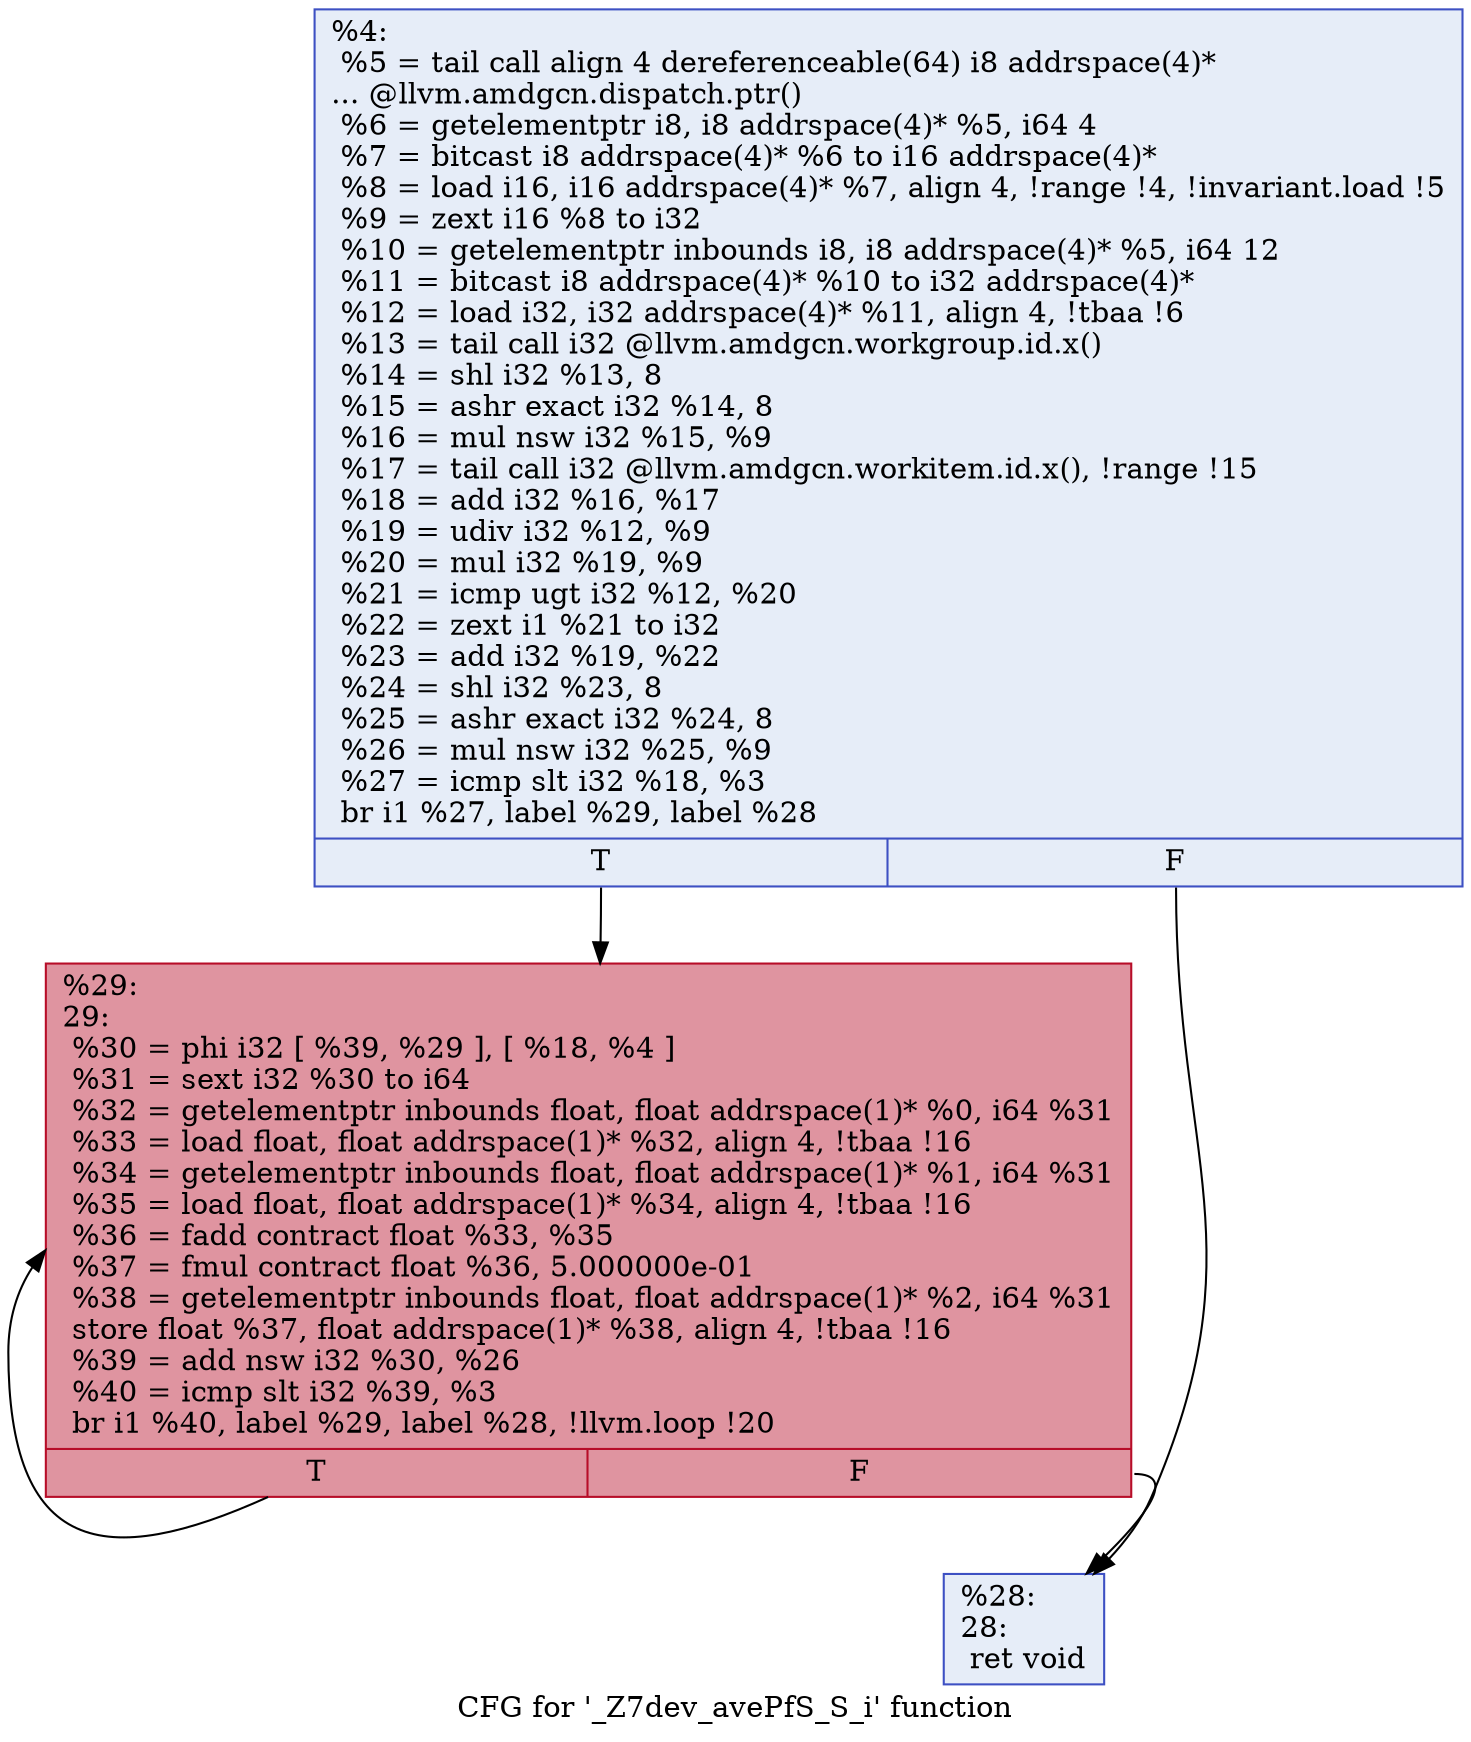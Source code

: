 digraph "CFG for '_Z7dev_avePfS_S_i' function" {
	label="CFG for '_Z7dev_avePfS_S_i' function";

	Node0x5b2e640 [shape=record,color="#3d50c3ff", style=filled, fillcolor="#c7d7f070",label="{%4:\l  %5 = tail call align 4 dereferenceable(64) i8 addrspace(4)*\l... @llvm.amdgcn.dispatch.ptr()\l  %6 = getelementptr i8, i8 addrspace(4)* %5, i64 4\l  %7 = bitcast i8 addrspace(4)* %6 to i16 addrspace(4)*\l  %8 = load i16, i16 addrspace(4)* %7, align 4, !range !4, !invariant.load !5\l  %9 = zext i16 %8 to i32\l  %10 = getelementptr inbounds i8, i8 addrspace(4)* %5, i64 12\l  %11 = bitcast i8 addrspace(4)* %10 to i32 addrspace(4)*\l  %12 = load i32, i32 addrspace(4)* %11, align 4, !tbaa !6\l  %13 = tail call i32 @llvm.amdgcn.workgroup.id.x()\l  %14 = shl i32 %13, 8\l  %15 = ashr exact i32 %14, 8\l  %16 = mul nsw i32 %15, %9\l  %17 = tail call i32 @llvm.amdgcn.workitem.id.x(), !range !15\l  %18 = add i32 %16, %17\l  %19 = udiv i32 %12, %9\l  %20 = mul i32 %19, %9\l  %21 = icmp ugt i32 %12, %20\l  %22 = zext i1 %21 to i32\l  %23 = add i32 %19, %22\l  %24 = shl i32 %23, 8\l  %25 = ashr exact i32 %24, 8\l  %26 = mul nsw i32 %25, %9\l  %27 = icmp slt i32 %18, %3\l  br i1 %27, label %29, label %28\l|{<s0>T|<s1>F}}"];
	Node0x5b2e640:s0 -> Node0x5b30ec0;
	Node0x5b2e640:s1 -> Node0x5b30f50;
	Node0x5b30f50 [shape=record,color="#3d50c3ff", style=filled, fillcolor="#c7d7f070",label="{%28:\l28:                                               \l  ret void\l}"];
	Node0x5b30ec0 [shape=record,color="#b70d28ff", style=filled, fillcolor="#b70d2870",label="{%29:\l29:                                               \l  %30 = phi i32 [ %39, %29 ], [ %18, %4 ]\l  %31 = sext i32 %30 to i64\l  %32 = getelementptr inbounds float, float addrspace(1)* %0, i64 %31\l  %33 = load float, float addrspace(1)* %32, align 4, !tbaa !16\l  %34 = getelementptr inbounds float, float addrspace(1)* %1, i64 %31\l  %35 = load float, float addrspace(1)* %34, align 4, !tbaa !16\l  %36 = fadd contract float %33, %35\l  %37 = fmul contract float %36, 5.000000e-01\l  %38 = getelementptr inbounds float, float addrspace(1)* %2, i64 %31\l  store float %37, float addrspace(1)* %38, align 4, !tbaa !16\l  %39 = add nsw i32 %30, %26\l  %40 = icmp slt i32 %39, %3\l  br i1 %40, label %29, label %28, !llvm.loop !20\l|{<s0>T|<s1>F}}"];
	Node0x5b30ec0:s0 -> Node0x5b30ec0;
	Node0x5b30ec0:s1 -> Node0x5b30f50;
}
